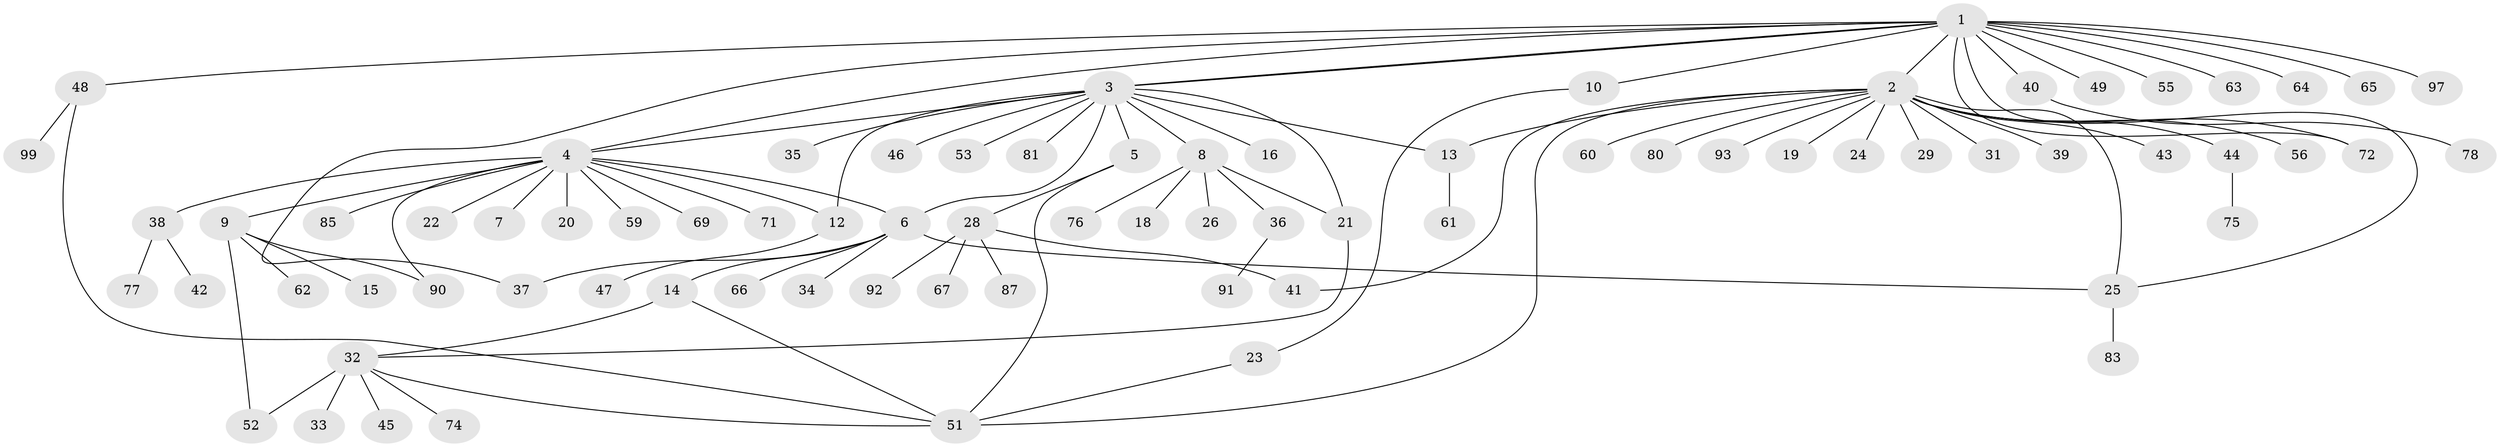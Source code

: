 // original degree distribution, {16: 0.010101010101010102, 18: 0.010101010101010102, 14: 0.010101010101010102, 15: 0.010101010101010102, 3: 0.10101010101010101, 8: 0.010101010101010102, 1: 0.5858585858585859, 6: 0.030303030303030304, 2: 0.1919191919191919, 4: 0.010101010101010102, 5: 0.020202020202020204, 7: 0.010101010101010102}
// Generated by graph-tools (version 1.1) at 2025/41/03/06/25 10:41:52]
// undirected, 78 vertices, 96 edges
graph export_dot {
graph [start="1"]
  node [color=gray90,style=filled];
  1 [super="+30"];
  2 [super="+73"];
  3 [super="+11"];
  4 [super="+95"];
  5;
  6 [super="+27"];
  7;
  8;
  9 [super="+86"];
  10 [super="+57"];
  12 [super="+94"];
  13 [super="+17"];
  14;
  15;
  16;
  18;
  19;
  20;
  21 [super="+50"];
  22;
  23;
  24;
  25 [super="+88"];
  26;
  28;
  29;
  31;
  32 [super="+98"];
  33;
  34;
  35;
  36 [super="+70"];
  37 [super="+79"];
  38;
  39;
  40 [super="+58"];
  41 [super="+68"];
  42;
  43;
  44 [super="+96"];
  45;
  46;
  47;
  48;
  49;
  51 [super="+54"];
  52;
  53;
  55;
  56;
  59;
  60;
  61 [super="+84"];
  62 [super="+89"];
  63;
  64;
  65;
  66;
  67;
  69;
  71;
  72;
  74;
  75;
  76;
  77;
  78 [super="+82"];
  80;
  81;
  83;
  85;
  87;
  90;
  91;
  92;
  93;
  97;
  99;
  1 -- 2;
  1 -- 3;
  1 -- 3;
  1 -- 4;
  1 -- 10;
  1 -- 25;
  1 -- 40;
  1 -- 48;
  1 -- 49;
  1 -- 55;
  1 -- 63;
  1 -- 64;
  1 -- 72;
  1 -- 97;
  1 -- 37;
  1 -- 65;
  2 -- 13;
  2 -- 19;
  2 -- 24;
  2 -- 25;
  2 -- 29;
  2 -- 31;
  2 -- 39;
  2 -- 41;
  2 -- 43;
  2 -- 44;
  2 -- 51;
  2 -- 56;
  2 -- 60;
  2 -- 72;
  2 -- 80;
  2 -- 93;
  3 -- 4;
  3 -- 5;
  3 -- 6;
  3 -- 8;
  3 -- 12;
  3 -- 16;
  3 -- 21;
  3 -- 35;
  3 -- 46;
  3 -- 53;
  3 -- 81;
  3 -- 13;
  4 -- 6;
  4 -- 7;
  4 -- 9 [weight=2];
  4 -- 12;
  4 -- 20;
  4 -- 22;
  4 -- 38;
  4 -- 59;
  4 -- 69;
  4 -- 71;
  4 -- 85;
  4 -- 90;
  5 -- 28;
  5 -- 51;
  6 -- 14;
  6 -- 25;
  6 -- 34;
  6 -- 37;
  6 -- 66;
  8 -- 18;
  8 -- 26;
  8 -- 36;
  8 -- 76;
  8 -- 21;
  9 -- 15;
  9 -- 52;
  9 -- 62;
  9 -- 90;
  10 -- 23;
  12 -- 47;
  13 -- 61;
  14 -- 32;
  14 -- 51;
  21 -- 32;
  23 -- 51;
  25 -- 83;
  28 -- 41;
  28 -- 67;
  28 -- 87;
  28 -- 92;
  32 -- 33;
  32 -- 45;
  32 -- 74;
  32 -- 51;
  32 -- 52;
  36 -- 91;
  38 -- 42;
  38 -- 77;
  40 -- 78;
  44 -- 75;
  48 -- 99;
  48 -- 51;
}
